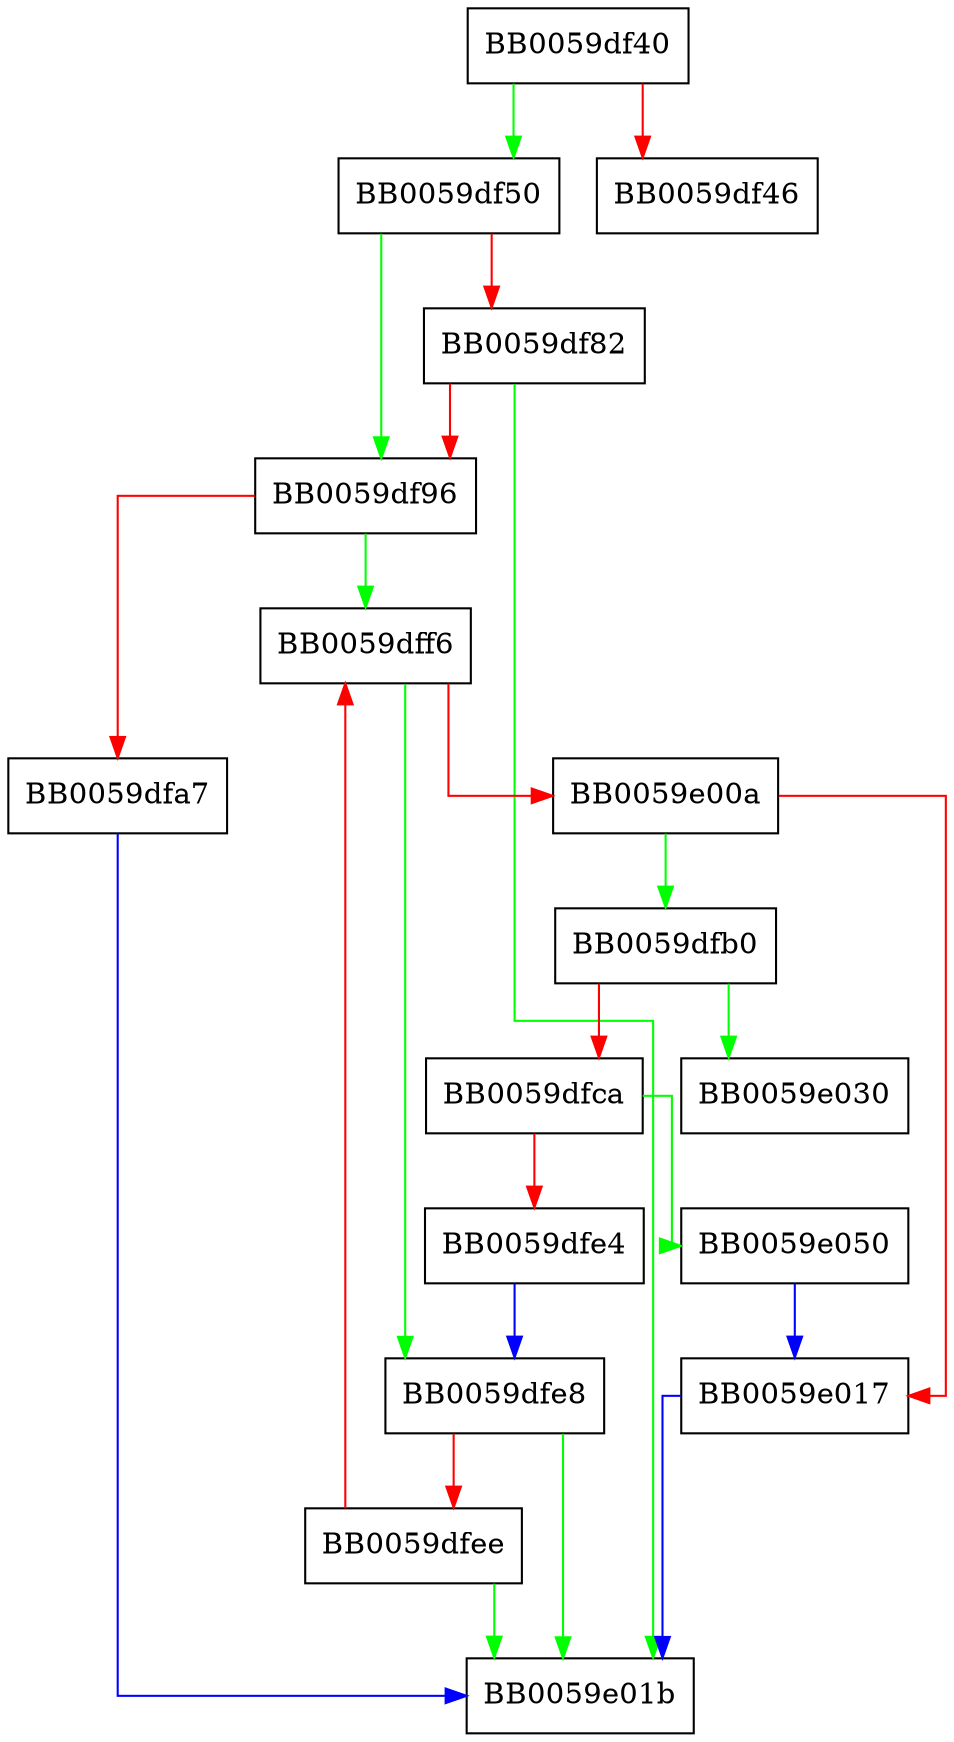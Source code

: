 digraph collect_decoder {
  node [shape="box"];
  graph [splines=ortho];
  BB0059df40 -> BB0059df50 [color="green"];
  BB0059df40 -> BB0059df46 [color="red"];
  BB0059df50 -> BB0059df96 [color="green"];
  BB0059df50 -> BB0059df82 [color="red"];
  BB0059df82 -> BB0059e01b [color="green"];
  BB0059df82 -> BB0059df96 [color="red"];
  BB0059df96 -> BB0059dff6 [color="green"];
  BB0059df96 -> BB0059dfa7 [color="red"];
  BB0059dfa7 -> BB0059e01b [color="blue"];
  BB0059dfb0 -> BB0059e030 [color="green"];
  BB0059dfb0 -> BB0059dfca [color="red"];
  BB0059dfca -> BB0059e050 [color="green"];
  BB0059dfca -> BB0059dfe4 [color="red"];
  BB0059dfe4 -> BB0059dfe8 [color="blue"];
  BB0059dfe8 -> BB0059e01b [color="green"];
  BB0059dfe8 -> BB0059dfee [color="red"];
  BB0059dfee -> BB0059e01b [color="green"];
  BB0059dfee -> BB0059dff6 [color="red"];
  BB0059dff6 -> BB0059dfe8 [color="green"];
  BB0059dff6 -> BB0059e00a [color="red"];
  BB0059e00a -> BB0059dfb0 [color="green"];
  BB0059e00a -> BB0059e017 [color="red"];
  BB0059e017 -> BB0059e01b [color="blue"];
  BB0059e050 -> BB0059e017 [color="blue"];
}